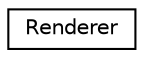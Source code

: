 digraph "Graphical Class Hierarchy"
{
 // LATEX_PDF_SIZE
  edge [fontname="Helvetica",fontsize="10",labelfontname="Helvetica",labelfontsize="10"];
  node [fontname="Helvetica",fontsize="10",shape=record];
  rankdir="LR";
  Node0 [label="Renderer",height=0.2,width=0.4,color="black", fillcolor="white", style="filled",URL="$classRenderer.html",tooltip="classe de rendu"];
}
